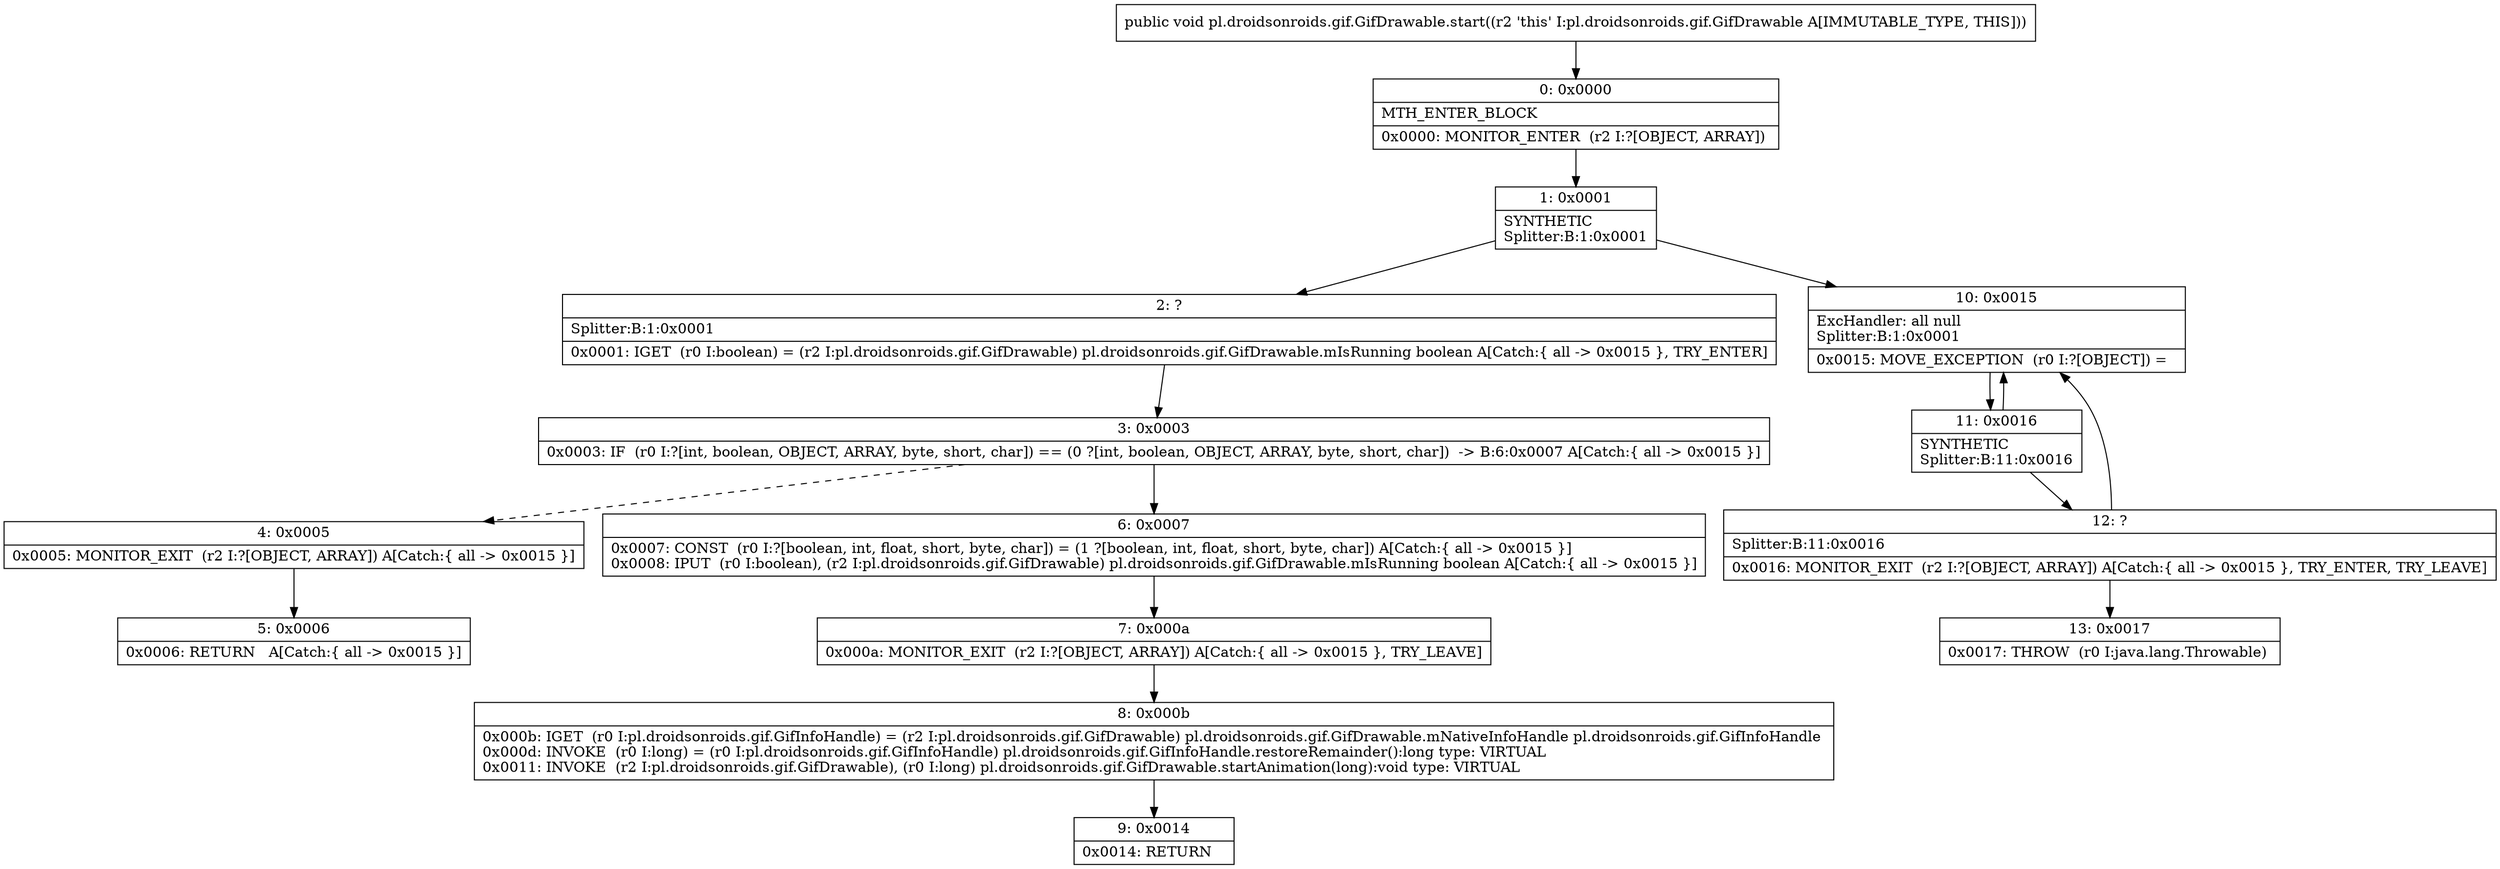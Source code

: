 digraph "CFG forpl.droidsonroids.gif.GifDrawable.start()V" {
Node_0 [shape=record,label="{0\:\ 0x0000|MTH_ENTER_BLOCK\l|0x0000: MONITOR_ENTER  (r2 I:?[OBJECT, ARRAY]) \l}"];
Node_1 [shape=record,label="{1\:\ 0x0001|SYNTHETIC\lSplitter:B:1:0x0001\l}"];
Node_2 [shape=record,label="{2\:\ ?|Splitter:B:1:0x0001\l|0x0001: IGET  (r0 I:boolean) = (r2 I:pl.droidsonroids.gif.GifDrawable) pl.droidsonroids.gif.GifDrawable.mIsRunning boolean A[Catch:\{ all \-\> 0x0015 \}, TRY_ENTER]\l}"];
Node_3 [shape=record,label="{3\:\ 0x0003|0x0003: IF  (r0 I:?[int, boolean, OBJECT, ARRAY, byte, short, char]) == (0 ?[int, boolean, OBJECT, ARRAY, byte, short, char])  \-\> B:6:0x0007 A[Catch:\{ all \-\> 0x0015 \}]\l}"];
Node_4 [shape=record,label="{4\:\ 0x0005|0x0005: MONITOR_EXIT  (r2 I:?[OBJECT, ARRAY]) A[Catch:\{ all \-\> 0x0015 \}]\l}"];
Node_5 [shape=record,label="{5\:\ 0x0006|0x0006: RETURN   A[Catch:\{ all \-\> 0x0015 \}]\l}"];
Node_6 [shape=record,label="{6\:\ 0x0007|0x0007: CONST  (r0 I:?[boolean, int, float, short, byte, char]) = (1 ?[boolean, int, float, short, byte, char]) A[Catch:\{ all \-\> 0x0015 \}]\l0x0008: IPUT  (r0 I:boolean), (r2 I:pl.droidsonroids.gif.GifDrawable) pl.droidsonroids.gif.GifDrawable.mIsRunning boolean A[Catch:\{ all \-\> 0x0015 \}]\l}"];
Node_7 [shape=record,label="{7\:\ 0x000a|0x000a: MONITOR_EXIT  (r2 I:?[OBJECT, ARRAY]) A[Catch:\{ all \-\> 0x0015 \}, TRY_LEAVE]\l}"];
Node_8 [shape=record,label="{8\:\ 0x000b|0x000b: IGET  (r0 I:pl.droidsonroids.gif.GifInfoHandle) = (r2 I:pl.droidsonroids.gif.GifDrawable) pl.droidsonroids.gif.GifDrawable.mNativeInfoHandle pl.droidsonroids.gif.GifInfoHandle \l0x000d: INVOKE  (r0 I:long) = (r0 I:pl.droidsonroids.gif.GifInfoHandle) pl.droidsonroids.gif.GifInfoHandle.restoreRemainder():long type: VIRTUAL \l0x0011: INVOKE  (r2 I:pl.droidsonroids.gif.GifDrawable), (r0 I:long) pl.droidsonroids.gif.GifDrawable.startAnimation(long):void type: VIRTUAL \l}"];
Node_9 [shape=record,label="{9\:\ 0x0014|0x0014: RETURN   \l}"];
Node_10 [shape=record,label="{10\:\ 0x0015|ExcHandler: all null\lSplitter:B:1:0x0001\l|0x0015: MOVE_EXCEPTION  (r0 I:?[OBJECT]) =  \l}"];
Node_11 [shape=record,label="{11\:\ 0x0016|SYNTHETIC\lSplitter:B:11:0x0016\l}"];
Node_12 [shape=record,label="{12\:\ ?|Splitter:B:11:0x0016\l|0x0016: MONITOR_EXIT  (r2 I:?[OBJECT, ARRAY]) A[Catch:\{ all \-\> 0x0015 \}, TRY_ENTER, TRY_LEAVE]\l}"];
Node_13 [shape=record,label="{13\:\ 0x0017|0x0017: THROW  (r0 I:java.lang.Throwable) \l}"];
MethodNode[shape=record,label="{public void pl.droidsonroids.gif.GifDrawable.start((r2 'this' I:pl.droidsonroids.gif.GifDrawable A[IMMUTABLE_TYPE, THIS])) }"];
MethodNode -> Node_0;
Node_0 -> Node_1;
Node_1 -> Node_2;
Node_1 -> Node_10;
Node_2 -> Node_3;
Node_3 -> Node_4[style=dashed];
Node_3 -> Node_6;
Node_4 -> Node_5;
Node_6 -> Node_7;
Node_7 -> Node_8;
Node_8 -> Node_9;
Node_10 -> Node_11;
Node_11 -> Node_12;
Node_11 -> Node_10;
Node_12 -> Node_13;
Node_12 -> Node_10;
}

